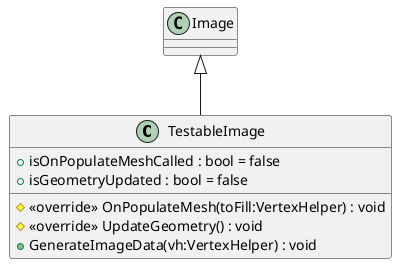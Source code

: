 @startuml
class TestableImage {
    + isOnPopulateMeshCalled : bool = false
    + isGeometryUpdated : bool = false
    # <<override>> OnPopulateMesh(toFill:VertexHelper) : void
    # <<override>> UpdateGeometry() : void
    + GenerateImageData(vh:VertexHelper) : void
}
Image <|-- TestableImage
@enduml
